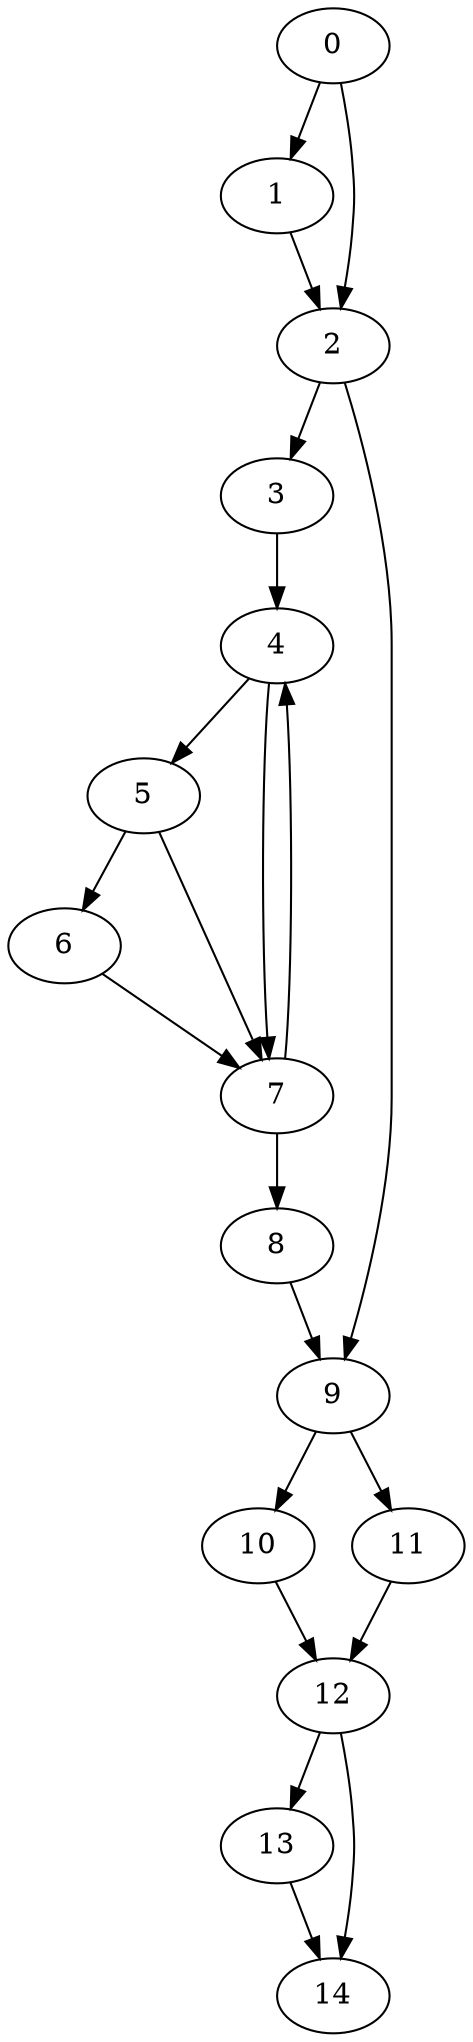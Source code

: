 digraph {
	0
	1
	2
	3
	4
	5
	6
	7
	8
	9
	10
	11
	12
	13
	14
	9 -> 10
	3 -> 4
	7 -> 4
	4 -> 5
	2 -> 9
	8 -> 9
	4 -> 7
	5 -> 7
	6 -> 7
	9 -> 11
	0 -> 1
	5 -> 6
	7 -> 8
	10 -> 12
	11 -> 12
	12 -> 13
	13 -> 14
	12 -> 14
	0 -> 2
	1 -> 2
	2 -> 3
}
